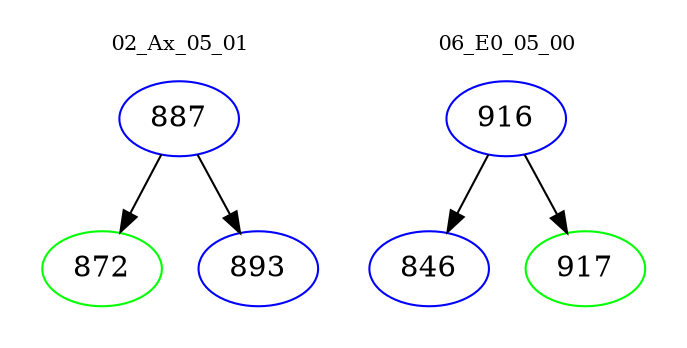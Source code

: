 digraph{
subgraph cluster_0 {
color = white
label = "02_Ax_05_01";
fontsize=10;
T0_887 [label="887", color="blue"]
T0_887 -> T0_872 [color="black"]
T0_872 [label="872", color="green"]
T0_887 -> T0_893 [color="black"]
T0_893 [label="893", color="blue"]
}
subgraph cluster_1 {
color = white
label = "06_E0_05_00";
fontsize=10;
T1_916 [label="916", color="blue"]
T1_916 -> T1_846 [color="black"]
T1_846 [label="846", color="blue"]
T1_916 -> T1_917 [color="black"]
T1_917 [label="917", color="green"]
}
}
